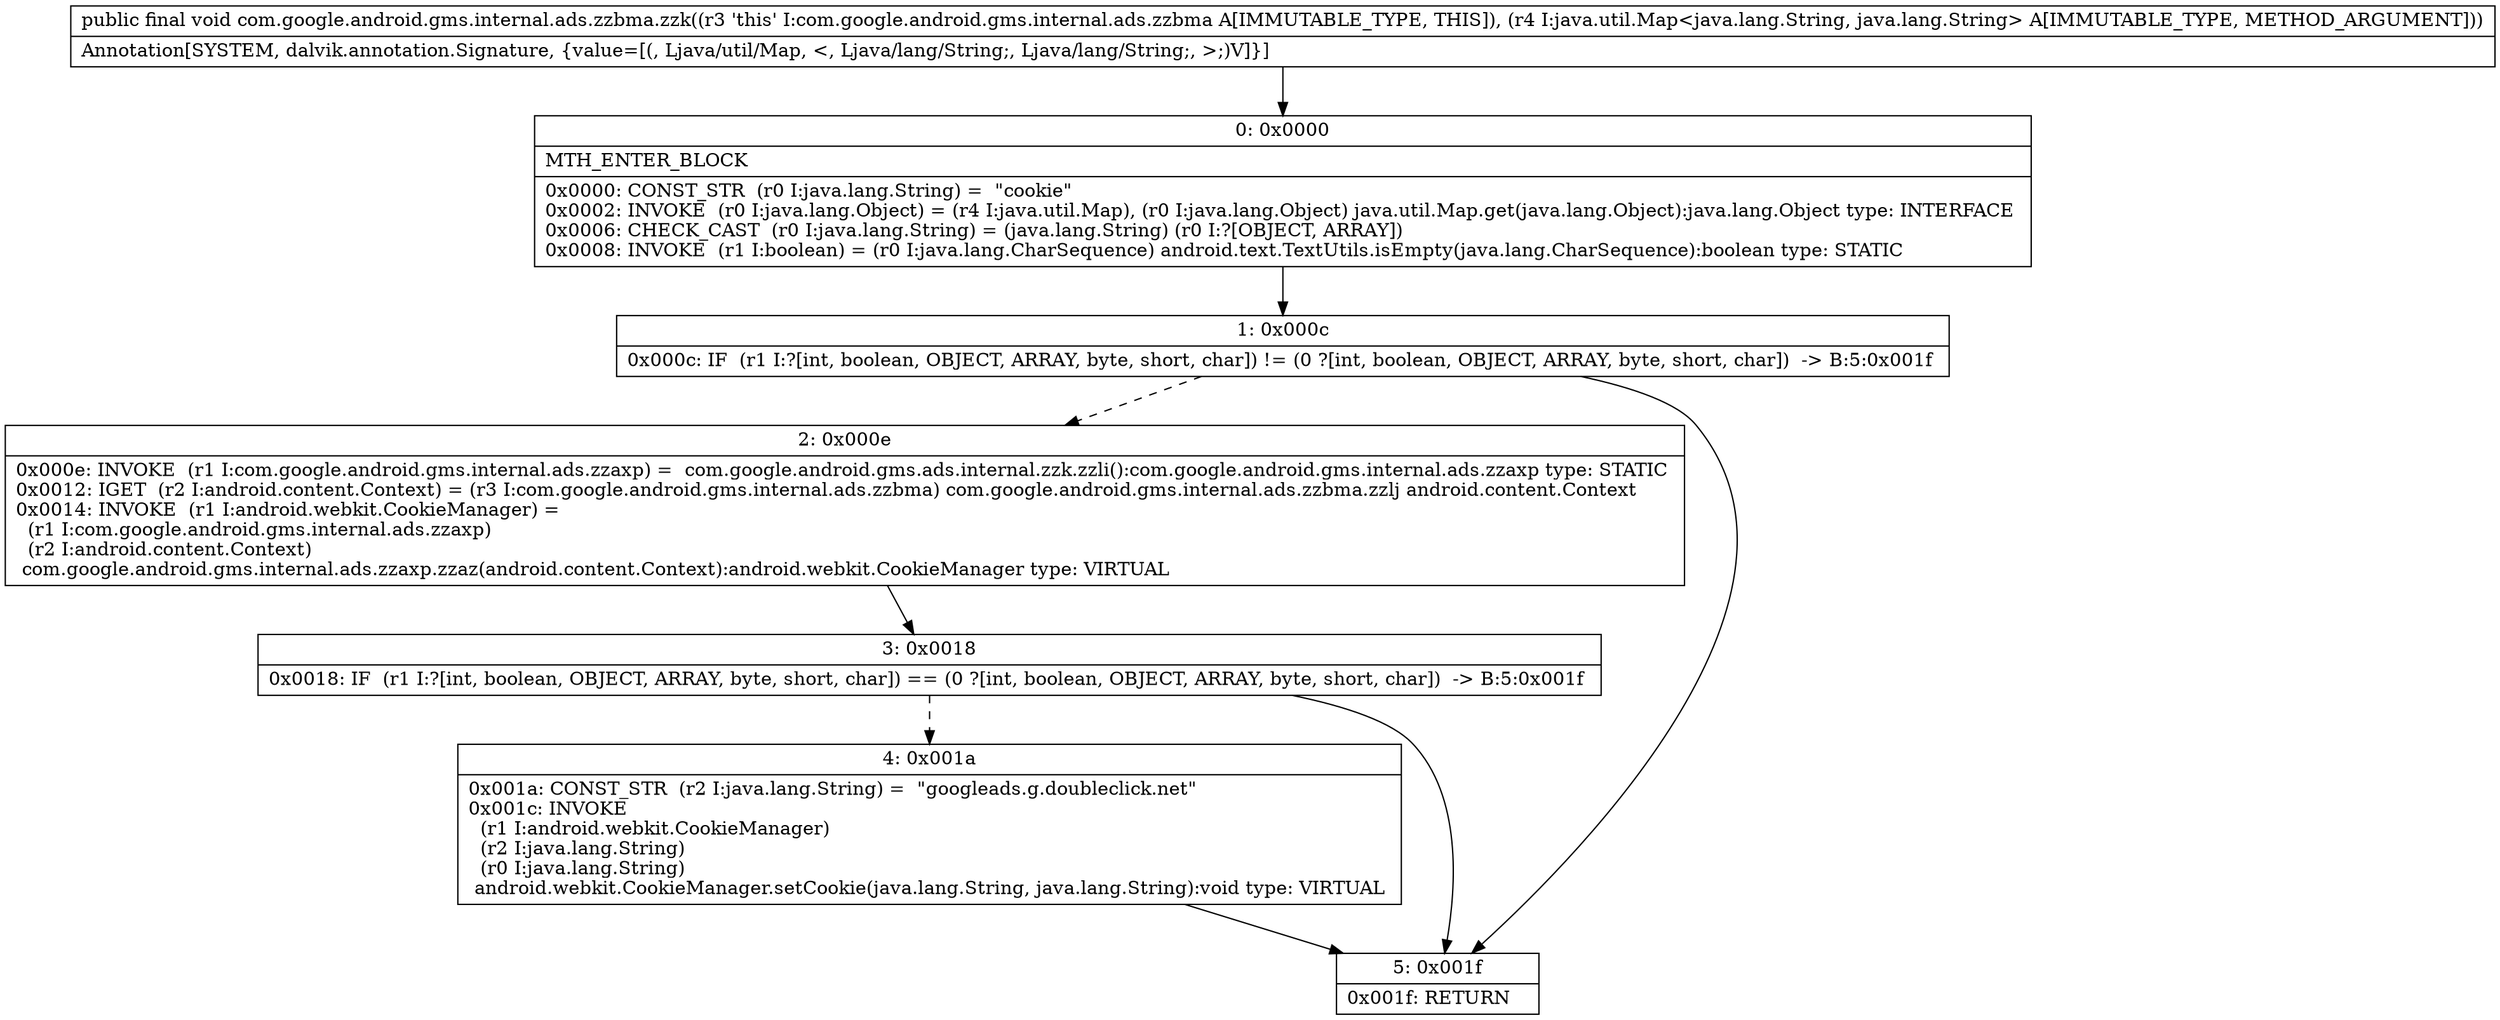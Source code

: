 digraph "CFG forcom.google.android.gms.internal.ads.zzbma.zzk(Ljava\/util\/Map;)V" {
Node_0 [shape=record,label="{0\:\ 0x0000|MTH_ENTER_BLOCK\l|0x0000: CONST_STR  (r0 I:java.lang.String) =  \"cookie\" \l0x0002: INVOKE  (r0 I:java.lang.Object) = (r4 I:java.util.Map), (r0 I:java.lang.Object) java.util.Map.get(java.lang.Object):java.lang.Object type: INTERFACE \l0x0006: CHECK_CAST  (r0 I:java.lang.String) = (java.lang.String) (r0 I:?[OBJECT, ARRAY]) \l0x0008: INVOKE  (r1 I:boolean) = (r0 I:java.lang.CharSequence) android.text.TextUtils.isEmpty(java.lang.CharSequence):boolean type: STATIC \l}"];
Node_1 [shape=record,label="{1\:\ 0x000c|0x000c: IF  (r1 I:?[int, boolean, OBJECT, ARRAY, byte, short, char]) != (0 ?[int, boolean, OBJECT, ARRAY, byte, short, char])  \-\> B:5:0x001f \l}"];
Node_2 [shape=record,label="{2\:\ 0x000e|0x000e: INVOKE  (r1 I:com.google.android.gms.internal.ads.zzaxp) =  com.google.android.gms.ads.internal.zzk.zzli():com.google.android.gms.internal.ads.zzaxp type: STATIC \l0x0012: IGET  (r2 I:android.content.Context) = (r3 I:com.google.android.gms.internal.ads.zzbma) com.google.android.gms.internal.ads.zzbma.zzlj android.content.Context \l0x0014: INVOKE  (r1 I:android.webkit.CookieManager) = \l  (r1 I:com.google.android.gms.internal.ads.zzaxp)\l  (r2 I:android.content.Context)\l com.google.android.gms.internal.ads.zzaxp.zzaz(android.content.Context):android.webkit.CookieManager type: VIRTUAL \l}"];
Node_3 [shape=record,label="{3\:\ 0x0018|0x0018: IF  (r1 I:?[int, boolean, OBJECT, ARRAY, byte, short, char]) == (0 ?[int, boolean, OBJECT, ARRAY, byte, short, char])  \-\> B:5:0x001f \l}"];
Node_4 [shape=record,label="{4\:\ 0x001a|0x001a: CONST_STR  (r2 I:java.lang.String) =  \"googleads.g.doubleclick.net\" \l0x001c: INVOKE  \l  (r1 I:android.webkit.CookieManager)\l  (r2 I:java.lang.String)\l  (r0 I:java.lang.String)\l android.webkit.CookieManager.setCookie(java.lang.String, java.lang.String):void type: VIRTUAL \l}"];
Node_5 [shape=record,label="{5\:\ 0x001f|0x001f: RETURN   \l}"];
MethodNode[shape=record,label="{public final void com.google.android.gms.internal.ads.zzbma.zzk((r3 'this' I:com.google.android.gms.internal.ads.zzbma A[IMMUTABLE_TYPE, THIS]), (r4 I:java.util.Map\<java.lang.String, java.lang.String\> A[IMMUTABLE_TYPE, METHOD_ARGUMENT]))  | Annotation[SYSTEM, dalvik.annotation.Signature, \{value=[(, Ljava\/util\/Map, \<, Ljava\/lang\/String;, Ljava\/lang\/String;, \>;)V]\}]\l}"];
MethodNode -> Node_0;
Node_0 -> Node_1;
Node_1 -> Node_2[style=dashed];
Node_1 -> Node_5;
Node_2 -> Node_3;
Node_3 -> Node_4[style=dashed];
Node_3 -> Node_5;
Node_4 -> Node_5;
}

